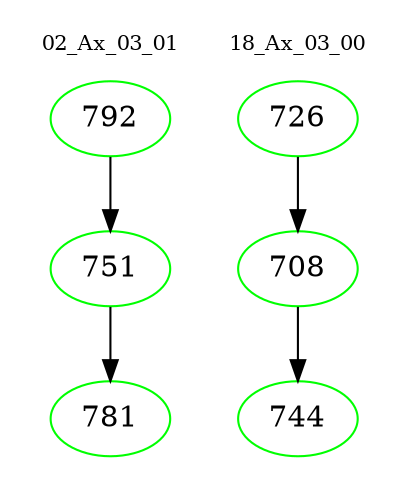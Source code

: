 digraph{
subgraph cluster_0 {
color = white
label = "02_Ax_03_01";
fontsize=10;
T0_792 [label="792", color="green"]
T0_792 -> T0_751 [color="black"]
T0_751 [label="751", color="green"]
T0_751 -> T0_781 [color="black"]
T0_781 [label="781", color="green"]
}
subgraph cluster_1 {
color = white
label = "18_Ax_03_00";
fontsize=10;
T1_726 [label="726", color="green"]
T1_726 -> T1_708 [color="black"]
T1_708 [label="708", color="green"]
T1_708 -> T1_744 [color="black"]
T1_744 [label="744", color="green"]
}
}
